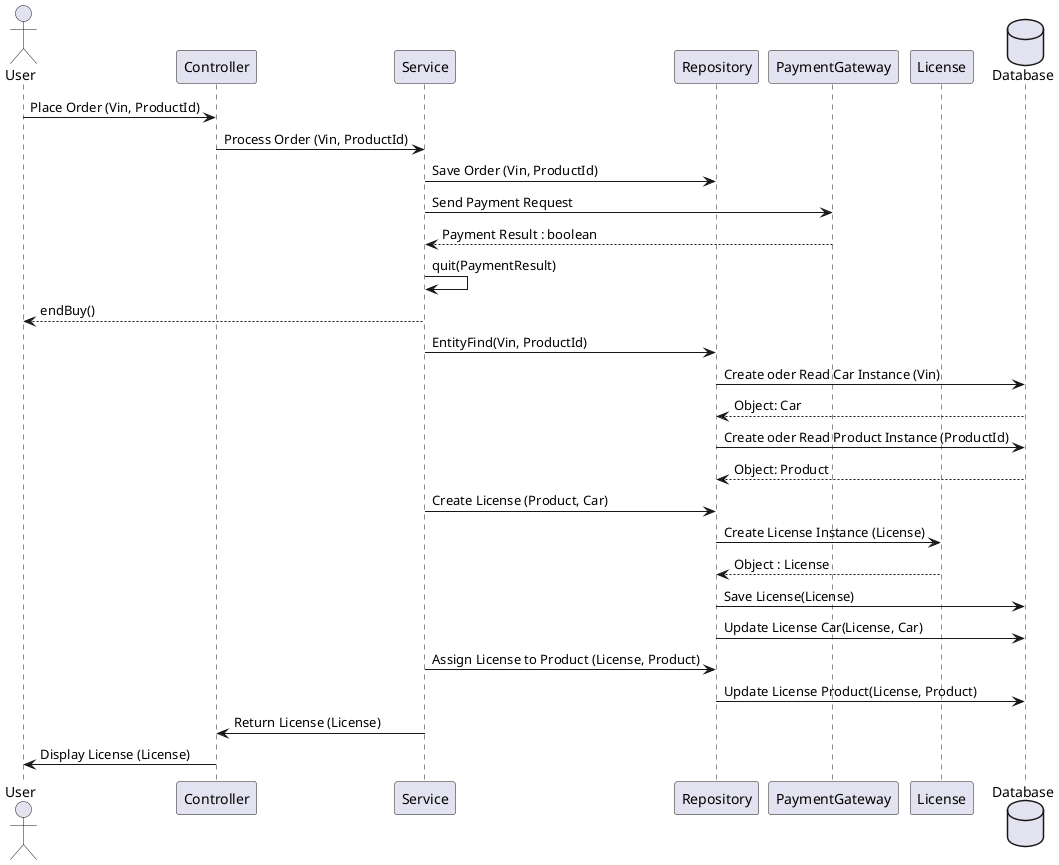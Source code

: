 @startuml
actor User
participant Controller
participant Service
participant Repository
participant PaymentGateway


participant License
database Database

User -> Controller : Place Order (Vin, ProductId)
Controller -> Service : Process Order (Vin, ProductId)
Service -> Repository : Save Order (Vin, ProductId)
Service -> PaymentGateway : Send Payment Request
PaymentGateway --> Service : Payment Result : boolean
Service -> Service : quit(PaymentResult)
Service --> User : endBuy()
Service -> Repository : EntityFind(Vin, ProductId)
Repository -> Database : Create oder Read Car Instance (Vin)
Database--> Repository : Object: Car
Repository -> Database : Create oder Read Product Instance (ProductId)
Database --> Repository: Object: Product
Service -> Repository : Create License (Product, Car)
Repository -> License : Create License Instance (License)
License --> Repository : Object : License
Repository -> Database : Save License(License)
Repository -> Database : Update License Car(License, Car)
Service -> Repository : Assign License to Product (License, Product)
Repository -> Database : Update License Product(License, Product)
Service -> Controller : Return License (License)
Controller -> User : Display License (License)
@enduml

